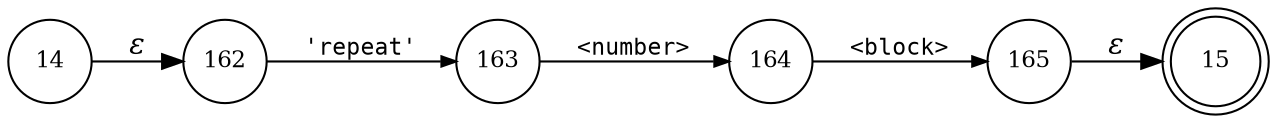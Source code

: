 digraph ATN {
rankdir=LR;
s15[fontsize=11, label="15", shape=doublecircle, fixedsize=true, width=.6];
s162[fontsize=11,label="162", shape=circle, fixedsize=true, width=.55, peripheries=1];
s163[fontsize=11,label="163", shape=circle, fixedsize=true, width=.55, peripheries=1];
s164[fontsize=11,label="164", shape=circle, fixedsize=true, width=.55, peripheries=1];
s165[fontsize=11,label="165", shape=circle, fixedsize=true, width=.55, peripheries=1];
s14[fontsize=11,label="14", shape=circle, fixedsize=true, width=.55, peripheries=1];
s14 -> s162 [fontname="Times-Italic", label="&epsilon;"];
s162 -> s163 [fontsize=11, fontname="Courier", arrowsize=.7, label = "'repeat'", arrowhead = normal];
s163 -> s164 [fontsize=11, fontname="Courier", arrowsize=.7, label = "<number>", arrowhead = normal];
s164 -> s165 [fontsize=11, fontname="Courier", arrowsize=.7, label = "<block>", arrowhead = normal];
s165 -> s15 [fontname="Times-Italic", label="&epsilon;"];
}